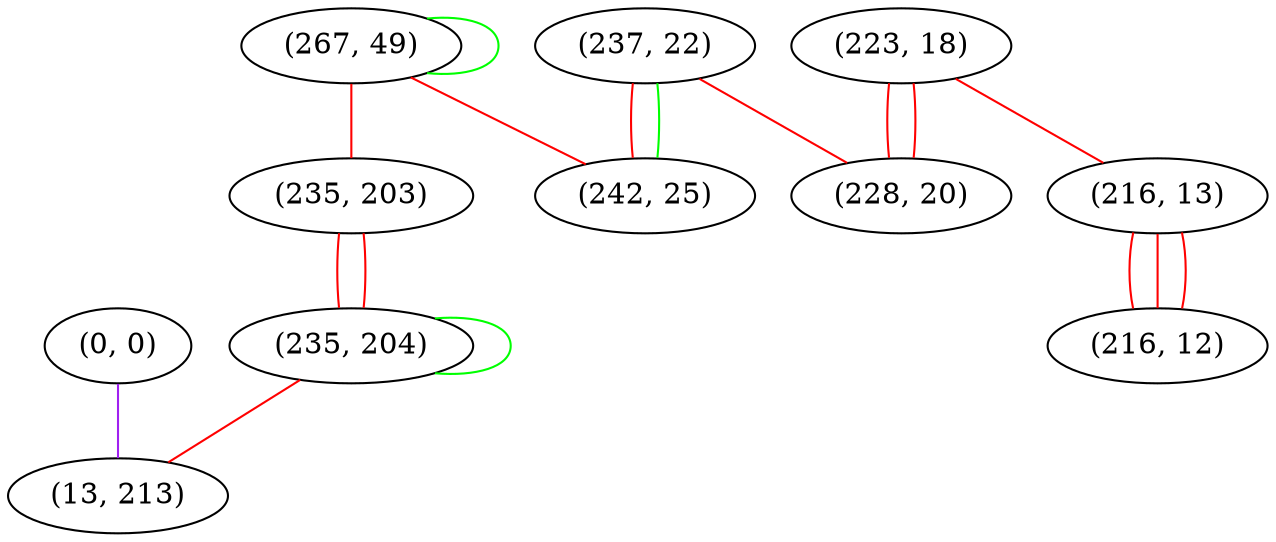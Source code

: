 graph "" {
"(237, 22)";
"(267, 49)";
"(235, 203)";
"(242, 25)";
"(223, 18)";
"(0, 0)";
"(216, 13)";
"(216, 12)";
"(228, 20)";
"(235, 204)";
"(13, 213)";
"(237, 22)" -- "(228, 20)"  [color=red, key=0, weight=1];
"(237, 22)" -- "(242, 25)"  [color=red, key=0, weight=1];
"(237, 22)" -- "(242, 25)"  [color=green, key=1, weight=2];
"(267, 49)" -- "(267, 49)"  [color=green, key=0, weight=2];
"(267, 49)" -- "(235, 203)"  [color=red, key=0, weight=1];
"(267, 49)" -- "(242, 25)"  [color=red, key=0, weight=1];
"(235, 203)" -- "(235, 204)"  [color=red, key=0, weight=1];
"(235, 203)" -- "(235, 204)"  [color=red, key=1, weight=1];
"(223, 18)" -- "(228, 20)"  [color=red, key=0, weight=1];
"(223, 18)" -- "(228, 20)"  [color=red, key=1, weight=1];
"(223, 18)" -- "(216, 13)"  [color=red, key=0, weight=1];
"(0, 0)" -- "(13, 213)"  [color=purple, key=0, weight=4];
"(216, 13)" -- "(216, 12)"  [color=red, key=0, weight=1];
"(216, 13)" -- "(216, 12)"  [color=red, key=1, weight=1];
"(216, 13)" -- "(216, 12)"  [color=red, key=2, weight=1];
"(235, 204)" -- "(235, 204)"  [color=green, key=0, weight=2];
"(235, 204)" -- "(13, 213)"  [color=red, key=0, weight=1];
}
